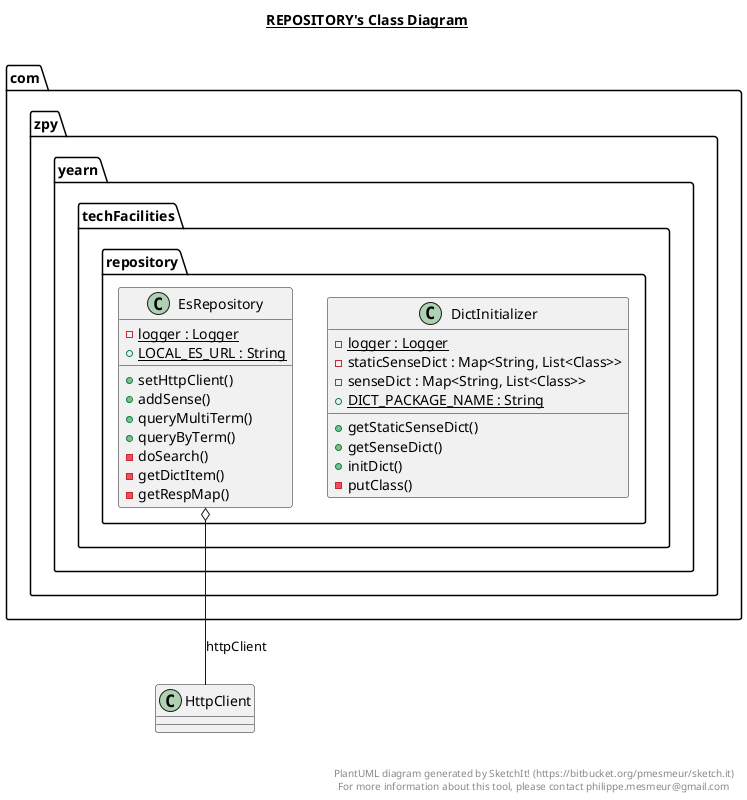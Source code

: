 @startuml

title __REPOSITORY's Class Diagram__\n

  package com.zpy.yearn {
    package com.zpy.yearn.techFacilities {
      package com.zpy.yearn.techFacilities.repository {
        class DictInitializer {
            {static} - logger : Logger
            - staticSenseDict : Map<String, List<Class>>
            - senseDict : Map<String, List<Class>>
            {static} + DICT_PACKAGE_NAME : String
            + getStaticSenseDict()
            + getSenseDict()
            + initDict()
            - putClass()
        }
      }
    }
  }
  

  package com.zpy.yearn {
    package com.zpy.yearn.techFacilities {
      package com.zpy.yearn.techFacilities.repository {
        class EsRepository {
            {static} - logger : Logger
            {static} + LOCAL_ES_URL : String
            + setHttpClient()
            + addSense()
            + queryMultiTerm()
            + queryByTerm()
            - doSearch()
            - getDictItem()
            - getRespMap()
        }
      }
    }
  }
  

  EsRepository o-- HttpClient : httpClient


right footer


PlantUML diagram generated by SketchIt! (https://bitbucket.org/pmesmeur/sketch.it)
For more information about this tool, please contact philippe.mesmeur@gmail.com
endfooter

@enduml
